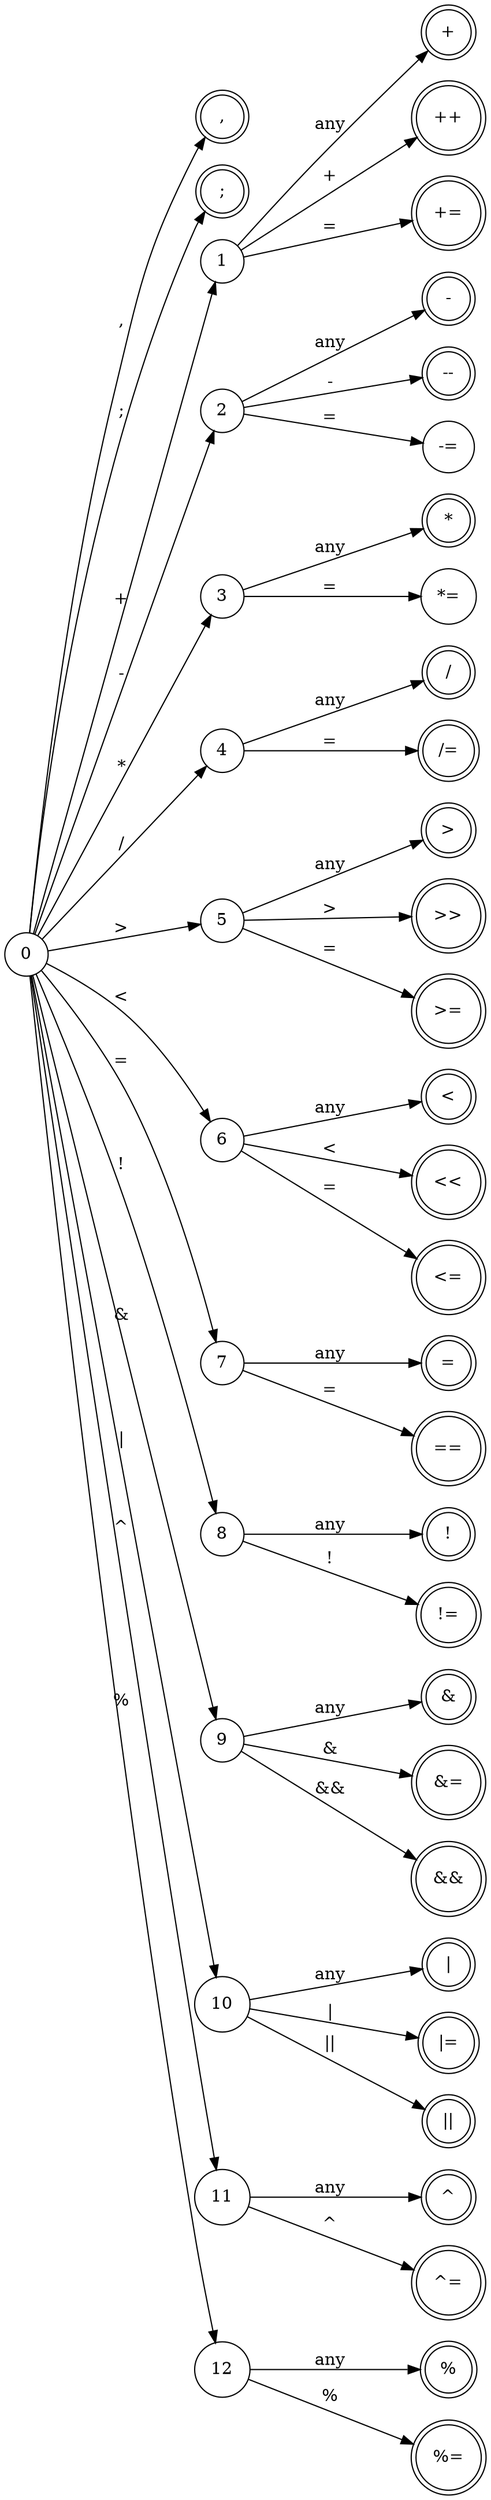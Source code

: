 digraph G {

  rankdir=LR;
  #splines=line;
  ranksep=1.5
  node [shape=circle]
  
  #end1,end2, end3, end4[shape=doublecircle, label="int", color=green, fontcolor=green]
  #error,error1,error2,error3[shape=doublecircle, label="Err", color=red, fontcolor=red]
  

  100, 101, 102, 200, 201, 300,
  400,402,500,501,502,600,601,602,
  700,701,800,801,900,901,902,1000,1001,1002,
  1100,1101,1200,1201,13,14
  [shape=doublecircle]

  0 -> 1[label="+"]
  100[label="+"]
  101[label="++"]
  102[label="+="]
  1 -> 100[label="any"]
  1 -> 101[label="+"]
  1 -> 102[label="="]

   
  0 -> 2[label="-"]
  200[label="-"]
  201[label="--"]
  202[label="-="]
  2 -> 200[label="any"]
  2 -> 201[label="-"]
  2 -> 202[label="="]

  0 -> 3[label="*"]
  300[label="*"]
  302[label="*="]
  3 -> 300[label="any"]
  3 -> 302[label="="]

  0 -> 4[label="/"]
  400[label="/"]
  402[label="/="]
  4 -> 400[label="any"]
  4 -> 402[label="="]

  0 -> 5[label=">"]
  500[label=">"]
  501[label=">>"]
  502[label=">="]
  5 -> 500[label="any"]
  5 -> 501[label=">"]
  5 -> 502[label="="]

  0 -> 6[label="<"]
  600[label="<"]
  601[label="<<"]
  602[label="<="]
  6 -> 600[label="any"]
  6 -> 601[label="<"]
  6 -> 602[label="="]

  0 -> 7[label="="]
  700[label="="]
  701[label="=="]
  7 -> 700[label="any"]
  7 -> 701[label="="]

  0 -> 8[label="!"]
  800[label="!"]
  801[label="!="]
  8 -> 800[label="any"]
  8 -> 801[label="!"]

  0 -> 9[label="&"]
  900[label="&"]
  901[label="&="]
  902[label="&&"]
  9 -> 900[label="any"]
  9 -> 901[label="&"]
  9 -> 902[label="&&"]

  0 -> 10[label="|"]
  1000[label="|"]
  1001[label="|="]
  1002[label="||"]
  10 -> 1000[label="any"]
  10 -> 1001[label="|"]
  10 -> 1002[label="||"]


  0 -> 11[label="^"]
  1100[label="^"]
  1101[label="^="]
  11 -> 1100[label="any"]
  11 -> 1101[label="^"]


  0 -> 12[label="%"]
  1200[label="%"]
  1201[label="%="]
  12 -> 1200[label="any"]
  12 -> 1201[label="%"]
  
  13[label=","]
  0 -> 13[label=","]
  14[label=";"]
  0 -> 14[label=";"]
}